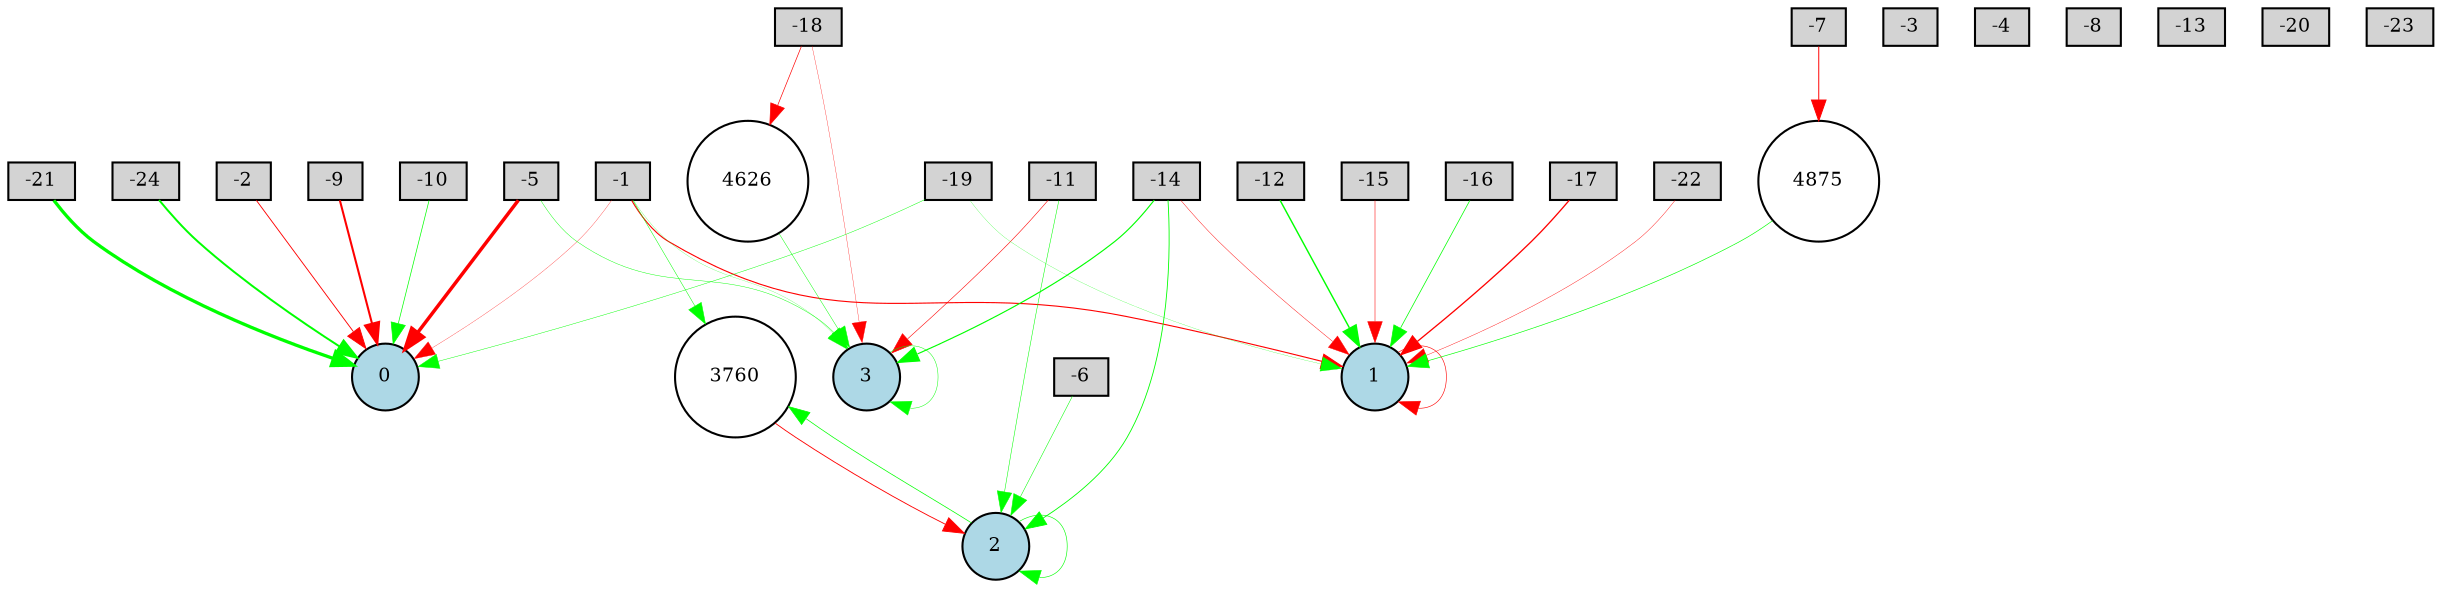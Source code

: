 digraph {
	node [fontsize=9 height=0.2 shape=circle width=0.2]
	-1 [fillcolor=lightgray shape=box style=filled]
	-2 [fillcolor=lightgray shape=box style=filled]
	-3 [fillcolor=lightgray shape=box style=filled]
	-4 [fillcolor=lightgray shape=box style=filled]
	-5 [fillcolor=lightgray shape=box style=filled]
	-6 [fillcolor=lightgray shape=box style=filled]
	-7 [fillcolor=lightgray shape=box style=filled]
	-8 [fillcolor=lightgray shape=box style=filled]
	-9 [fillcolor=lightgray shape=box style=filled]
	-10 [fillcolor=lightgray shape=box style=filled]
	-11 [fillcolor=lightgray shape=box style=filled]
	-12 [fillcolor=lightgray shape=box style=filled]
	-13 [fillcolor=lightgray shape=box style=filled]
	-14 [fillcolor=lightgray shape=box style=filled]
	-15 [fillcolor=lightgray shape=box style=filled]
	-16 [fillcolor=lightgray shape=box style=filled]
	-17 [fillcolor=lightgray shape=box style=filled]
	-18 [fillcolor=lightgray shape=box style=filled]
	-19 [fillcolor=lightgray shape=box style=filled]
	-20 [fillcolor=lightgray shape=box style=filled]
	-21 [fillcolor=lightgray shape=box style=filled]
	-22 [fillcolor=lightgray shape=box style=filled]
	-23 [fillcolor=lightgray shape=box style=filled]
	-24 [fillcolor=lightgray shape=box style=filled]
	0 [fillcolor=lightblue style=filled]
	1 [fillcolor=lightblue style=filled]
	2 [fillcolor=lightblue style=filled]
	3 [fillcolor=lightblue style=filled]
	4875 [fillcolor=white style=filled]
	3760 [fillcolor=white style=filled]
	4626 [fillcolor=white style=filled]
	-2 -> 0 [color=red penwidth=0.4321564694827795 style=solid]
	-18 -> 4626 [color=red penwidth=0.323746769838301 style=solid]
	3760 -> 2 [color=red penwidth=0.42398909270520735 style=solid]
	-6 -> 2 [color=green penwidth=0.2525597241657671 style=solid]
	-1 -> 0 [color=red penwidth=0.13881443995693152 style=solid]
	2 -> 3760 [color=green penwidth=0.34357717667869736 style=solid]
	-1 -> 1 [color=red penwidth=0.5319742454613025 style=solid]
	-7 -> 4875 [color=red penwidth=0.4676263012154471 style=solid]
	3 -> 3 [color=green penwidth=0.22320236065911758 style=solid]
	-14 -> 2 [color=green penwidth=0.41061645537025515 style=solid]
	-12 -> 1 [color=green penwidth=0.6825619261890763 style=solid]
	-15 -> 1 [color=red penwidth=0.2579523319475912 style=solid]
	-21 -> 0 [color=green penwidth=1.5799739076233454 style=solid]
	4875 -> 1 [color=green penwidth=0.30626823675808446 style=solid]
	-22 -> 1 [color=red penwidth=0.19445877235052855 style=solid]
	2 -> 2 [color=green penwidth=0.29472008556290347 style=solid]
	-10 -> 0 [color=green penwidth=0.33876527209363944 style=solid]
	1 -> 1 [color=red penwidth=0.2902604420692966 style=solid]
	-5 -> 0 [color=red penwidth=1.6684442801733352 style=solid]
	-19 -> 1 [color=green penwidth=0.11189004571077982 style=solid]
	-14 -> 3 [color=green penwidth=0.548736684558212 style=solid]
	-11 -> 3 [color=red penwidth=0.2764730856450127 style=solid]
	-16 -> 1 [color=green penwidth=0.3537313120048562 style=solid]
	-9 -> 0 [color=red penwidth=0.9908904028511394 style=solid]
	-1 -> 3760 [color=green penwidth=0.23963665685562272 style=solid]
	-18 -> 3 [color=red penwidth=0.14986037378079242 style=solid]
	4626 -> 3 [color=green penwidth=0.2229912777949809 style=solid]
	-5 -> 3 [color=green penwidth=0.2087594561184084 style=solid]
	-19 -> 0 [color=green penwidth=0.2138059210789112 style=solid]
	-1 -> 3 [color=green penwidth=0.10063035800332615 style=solid]
	-24 -> 0 [color=green penwidth=0.9462959659230096 style=solid]
	-11 -> 2 [color=green penwidth=0.2527080727996545 style=solid]
	-17 -> 1 [color=red penwidth=0.6274183073659675 style=solid]
	-14 -> 1 [color=red penwidth=0.20862523302821184 style=solid]
}
